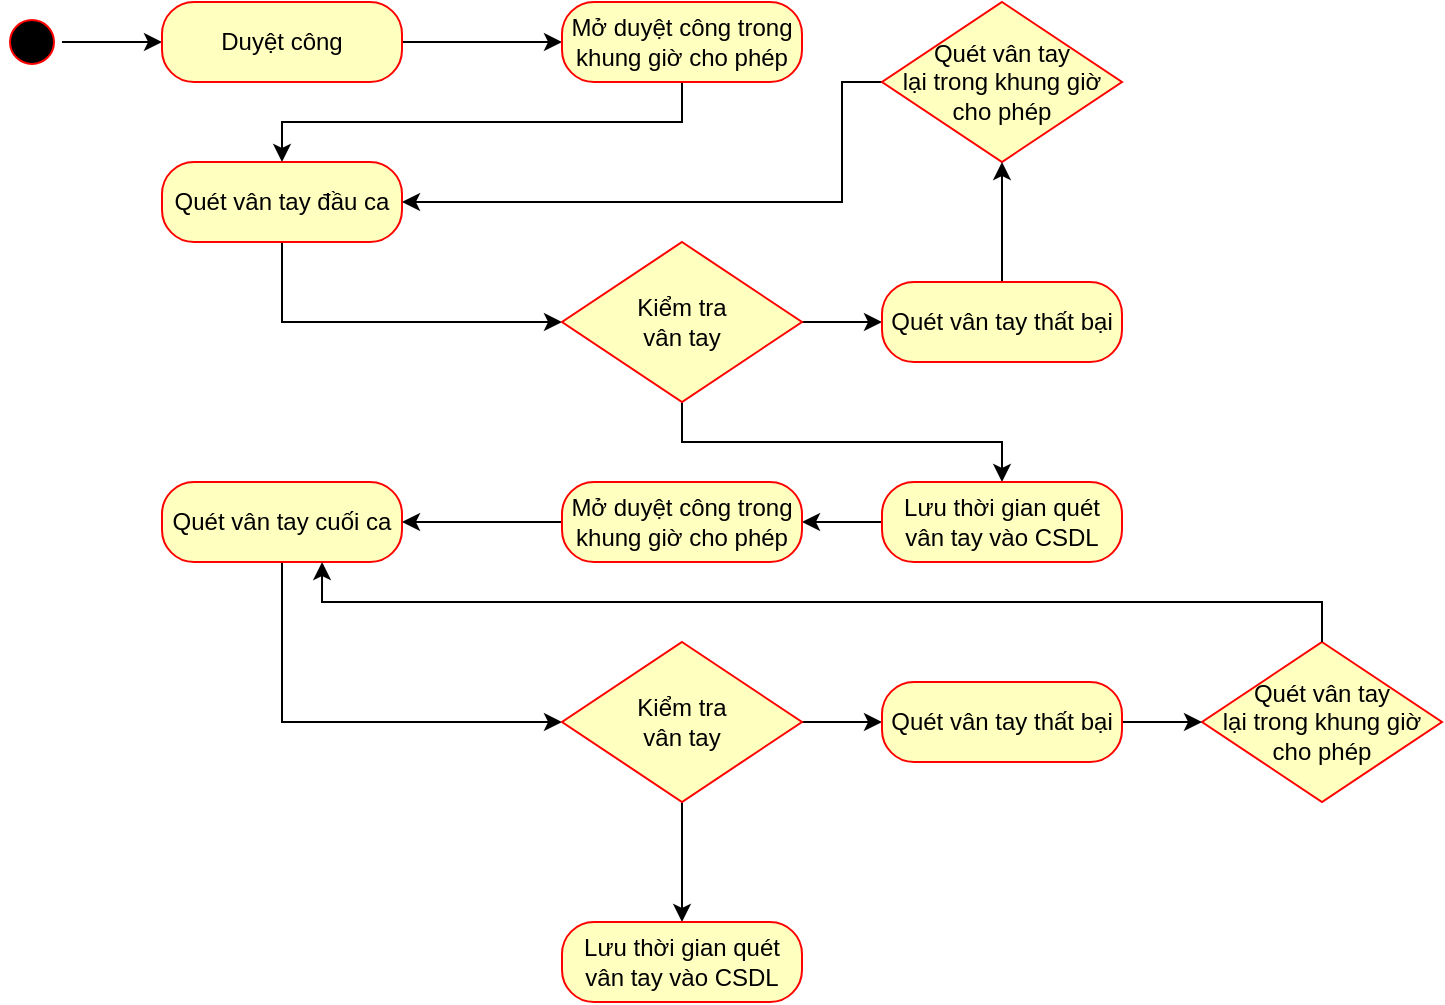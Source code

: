 <mxfile version="26.0.6">
  <diagram name="Page-1" id="3iXytOIehwj7ZDkx1unw">
    <mxGraphModel dx="853" dy="387" grid="1" gridSize="10" guides="1" tooltips="1" connect="1" arrows="1" fold="1" page="1" pageScale="1" pageWidth="850" pageHeight="1100" math="0" shadow="0">
      <root>
        <mxCell id="0" />
        <mxCell id="1" parent="0" />
        <mxCell id="OR3LcchpH6B-QSaoghlQ-7" style="edgeStyle=orthogonalEdgeStyle;rounded=0;orthogonalLoop=1;jettySize=auto;html=1;entryX=0;entryY=0.5;entryDx=0;entryDy=0;" parent="1" source="OR3LcchpH6B-QSaoghlQ-4" target="OR3LcchpH6B-QSaoghlQ-5" edge="1">
          <mxGeometry relative="1" as="geometry" />
        </mxCell>
        <mxCell id="OR3LcchpH6B-QSaoghlQ-4" value="" style="ellipse;html=1;shape=startState;fillColor=#000000;strokeColor=#ff0000;" parent="1" vertex="1">
          <mxGeometry x="40" y="45" width="30" height="30" as="geometry" />
        </mxCell>
        <mxCell id="YnngZR6m_7HpqkviCiB8-5" value="" style="edgeStyle=orthogonalEdgeStyle;rounded=0;orthogonalLoop=1;jettySize=auto;html=1;" edge="1" parent="1" source="OR3LcchpH6B-QSaoghlQ-5" target="YnngZR6m_7HpqkviCiB8-2">
          <mxGeometry relative="1" as="geometry" />
        </mxCell>
        <mxCell id="OR3LcchpH6B-QSaoghlQ-5" value="Duyệt công" style="rounded=1;whiteSpace=wrap;html=1;arcSize=40;fontColor=#000000;fillColor=#ffffc0;strokeColor=#ff0000;" parent="1" vertex="1">
          <mxGeometry x="120" y="40" width="120" height="40" as="geometry" />
        </mxCell>
        <mxCell id="YnngZR6m_7HpqkviCiB8-30" style="edgeStyle=orthogonalEdgeStyle;rounded=0;orthogonalLoop=1;jettySize=auto;html=1;" edge="1" parent="1" source="OR3LcchpH6B-QSaoghlQ-11" target="OR3LcchpH6B-QSaoghlQ-12">
          <mxGeometry relative="1" as="geometry">
            <Array as="points">
              <mxPoint x="180" y="200" />
            </Array>
          </mxGeometry>
        </mxCell>
        <mxCell id="OR3LcchpH6B-QSaoghlQ-11" value="Quét vân tay đầu ca" style="rounded=1;whiteSpace=wrap;html=1;arcSize=40;fontColor=#000000;fillColor=#ffffc0;strokeColor=#ff0000;" parent="1" vertex="1">
          <mxGeometry x="120" y="120" width="120" height="40" as="geometry" />
        </mxCell>
        <mxCell id="YnngZR6m_7HpqkviCiB8-39" value="" style="edgeStyle=orthogonalEdgeStyle;rounded=0;orthogonalLoop=1;jettySize=auto;html=1;" edge="1" parent="1" source="OR3LcchpH6B-QSaoghlQ-12" target="OR3LcchpH6B-QSaoghlQ-14">
          <mxGeometry relative="1" as="geometry" />
        </mxCell>
        <mxCell id="YnngZR6m_7HpqkviCiB8-41" style="edgeStyle=orthogonalEdgeStyle;rounded=0;orthogonalLoop=1;jettySize=auto;html=1;" edge="1" parent="1" source="OR3LcchpH6B-QSaoghlQ-12" target="OR3LcchpH6B-QSaoghlQ-27">
          <mxGeometry relative="1" as="geometry">
            <Array as="points">
              <mxPoint x="380" y="260" />
              <mxPoint x="540" y="260" />
            </Array>
          </mxGeometry>
        </mxCell>
        <mxCell id="OR3LcchpH6B-QSaoghlQ-12" value="Kiểm tra&lt;br&gt;vân tay" style="rhombus;whiteSpace=wrap;html=1;fontColor=#000000;fillColor=#ffffc0;strokeColor=#ff0000;" parent="1" vertex="1">
          <mxGeometry x="320" y="160" width="120" height="80" as="geometry" />
        </mxCell>
        <mxCell id="YnngZR6m_7HpqkviCiB8-31" style="edgeStyle=orthogonalEdgeStyle;rounded=0;orthogonalLoop=1;jettySize=auto;html=1;entryX=1;entryY=0.5;entryDx=0;entryDy=0;" edge="1" parent="1" source="OR3LcchpH6B-QSaoghlQ-13" target="OR3LcchpH6B-QSaoghlQ-11">
          <mxGeometry relative="1" as="geometry">
            <Array as="points">
              <mxPoint x="460" y="80" />
              <mxPoint x="460" y="140" />
            </Array>
          </mxGeometry>
        </mxCell>
        <mxCell id="OR3LcchpH6B-QSaoghlQ-13" value="Quét vân tay&lt;br&gt;lại trong khung giờ&lt;div&gt;cho phép&lt;/div&gt;" style="rhombus;whiteSpace=wrap;html=1;fontColor=#000000;fillColor=#ffffc0;strokeColor=#FF0000;" parent="1" vertex="1">
          <mxGeometry x="480" y="40" width="120" height="80" as="geometry" />
        </mxCell>
        <mxCell id="YnngZR6m_7HpqkviCiB8-40" value="" style="edgeStyle=orthogonalEdgeStyle;rounded=0;orthogonalLoop=1;jettySize=auto;html=1;" edge="1" parent="1" source="OR3LcchpH6B-QSaoghlQ-14" target="OR3LcchpH6B-QSaoghlQ-13">
          <mxGeometry relative="1" as="geometry" />
        </mxCell>
        <mxCell id="OR3LcchpH6B-QSaoghlQ-14" value="Quét vân tay thất bại" style="rounded=1;whiteSpace=wrap;html=1;arcSize=40;fontColor=#000000;fillColor=#ffffc0;strokeColor=#ff0000;" parent="1" vertex="1">
          <mxGeometry x="480" y="180" width="120" height="40" as="geometry" />
        </mxCell>
        <mxCell id="YnngZR6m_7HpqkviCiB8-35" value="" style="edgeStyle=orthogonalEdgeStyle;rounded=0;orthogonalLoop=1;jettySize=auto;html=1;" edge="1" parent="1" source="OR3LcchpH6B-QSaoghlQ-27" target="YnngZR6m_7HpqkviCiB8-22">
          <mxGeometry relative="1" as="geometry" />
        </mxCell>
        <mxCell id="OR3LcchpH6B-QSaoghlQ-27" value="Lưu thời gian quét vân tay vào CSDL" style="rounded=1;whiteSpace=wrap;html=1;arcSize=40;fontColor=#000000;fillColor=#ffffc0;strokeColor=#ff0000;" parent="1" vertex="1">
          <mxGeometry x="480" y="280" width="120" height="40" as="geometry" />
        </mxCell>
        <mxCell id="YnngZR6m_7HpqkviCiB8-33" style="edgeStyle=orthogonalEdgeStyle;rounded=0;orthogonalLoop=1;jettySize=auto;html=1;entryX=0;entryY=0.5;entryDx=0;entryDy=0;" edge="1" parent="1" source="OR3LcchpH6B-QSaoghlQ-33" target="OR3LcchpH6B-QSaoghlQ-37">
          <mxGeometry relative="1" as="geometry">
            <Array as="points">
              <mxPoint x="180" y="400" />
            </Array>
          </mxGeometry>
        </mxCell>
        <mxCell id="OR3LcchpH6B-QSaoghlQ-33" value="Quét vân tay cuối ca" style="rounded=1;whiteSpace=wrap;html=1;arcSize=40;fontColor=#000000;fillColor=#ffffc0;strokeColor=#ff0000;" parent="1" vertex="1">
          <mxGeometry x="120" y="280" width="120" height="40" as="geometry" />
        </mxCell>
        <mxCell id="OR3LcchpH6B-QSaoghlQ-35" value="" style="edgeStyle=orthogonalEdgeStyle;rounded=0;orthogonalLoop=1;jettySize=auto;html=1;" parent="1" source="OR3LcchpH6B-QSaoghlQ-37" target="OR3LcchpH6B-QSaoghlQ-40" edge="1">
          <mxGeometry relative="1" as="geometry" />
        </mxCell>
        <mxCell id="OR3LcchpH6B-QSaoghlQ-36" value="" style="edgeStyle=orthogonalEdgeStyle;rounded=0;orthogonalLoop=1;jettySize=auto;html=1;" parent="1" source="OR3LcchpH6B-QSaoghlQ-37" target="OR3LcchpH6B-QSaoghlQ-41" edge="1">
          <mxGeometry relative="1" as="geometry" />
        </mxCell>
        <mxCell id="OR3LcchpH6B-QSaoghlQ-37" value="Kiểm tra&lt;br&gt;vân tay" style="rhombus;whiteSpace=wrap;html=1;fontColor=#000000;fillColor=#ffffc0;strokeColor=#ff0000;" parent="1" vertex="1">
          <mxGeometry x="320" y="360" width="120" height="80" as="geometry" />
        </mxCell>
        <mxCell id="OR3LcchpH6B-QSaoghlQ-38" value="Quét vân tay&lt;br&gt;lại trong khung giờ&lt;div&gt;cho phép&lt;/div&gt;" style="rhombus;whiteSpace=wrap;html=1;fontColor=#000000;fillColor=#ffffc0;strokeColor=#FF0000;" parent="1" vertex="1">
          <mxGeometry x="640" y="360" width="120" height="80" as="geometry" />
        </mxCell>
        <mxCell id="OR3LcchpH6B-QSaoghlQ-39" value="" style="edgeStyle=orthogonalEdgeStyle;rounded=0;orthogonalLoop=1;jettySize=auto;html=1;" parent="1" source="OR3LcchpH6B-QSaoghlQ-40" target="OR3LcchpH6B-QSaoghlQ-38" edge="1">
          <mxGeometry relative="1" as="geometry" />
        </mxCell>
        <mxCell id="OR3LcchpH6B-QSaoghlQ-40" value="Quét vân tay thất bại" style="rounded=1;whiteSpace=wrap;html=1;arcSize=40;fontColor=#000000;fillColor=#ffffc0;strokeColor=#ff0000;" parent="1" vertex="1">
          <mxGeometry x="480" y="380" width="120" height="40" as="geometry" />
        </mxCell>
        <mxCell id="OR3LcchpH6B-QSaoghlQ-41" value="Lưu thời gian quét vân tay vào CSDL" style="rounded=1;whiteSpace=wrap;html=1;arcSize=40;fontColor=#000000;fillColor=#ffffc0;strokeColor=#ff0000;" parent="1" vertex="1">
          <mxGeometry x="320" y="500" width="120" height="40" as="geometry" />
        </mxCell>
        <mxCell id="YnngZR6m_7HpqkviCiB8-4" style="edgeStyle=orthogonalEdgeStyle;rounded=0;orthogonalLoop=1;jettySize=auto;html=1;entryX=0.5;entryY=0;entryDx=0;entryDy=0;" edge="1" parent="1" source="YnngZR6m_7HpqkviCiB8-2" target="OR3LcchpH6B-QSaoghlQ-11">
          <mxGeometry relative="1" as="geometry">
            <Array as="points">
              <mxPoint x="380" y="100" />
              <mxPoint x="180" y="100" />
            </Array>
          </mxGeometry>
        </mxCell>
        <mxCell id="YnngZR6m_7HpqkviCiB8-2" value="Mở duyệt công trong khung giờ cho phép" style="rounded=1;whiteSpace=wrap;html=1;arcSize=40;fontColor=#000000;fillColor=#ffffc0;strokeColor=#ff0000;" vertex="1" parent="1">
          <mxGeometry x="320" y="40" width="120" height="40" as="geometry" />
        </mxCell>
        <mxCell id="YnngZR6m_7HpqkviCiB8-34" value="" style="edgeStyle=orthogonalEdgeStyle;rounded=0;orthogonalLoop=1;jettySize=auto;html=1;" edge="1" parent="1" source="YnngZR6m_7HpqkviCiB8-22" target="OR3LcchpH6B-QSaoghlQ-33">
          <mxGeometry relative="1" as="geometry" />
        </mxCell>
        <mxCell id="YnngZR6m_7HpqkviCiB8-22" value="Mở duyệt công trong khung giờ cho phép" style="rounded=1;whiteSpace=wrap;html=1;arcSize=40;fontColor=#000000;fillColor=#ffffc0;strokeColor=#ff0000;" vertex="1" parent="1">
          <mxGeometry x="320" y="280" width="120" height="40" as="geometry" />
        </mxCell>
        <mxCell id="YnngZR6m_7HpqkviCiB8-37" style="edgeStyle=orthogonalEdgeStyle;rounded=0;orthogonalLoop=1;jettySize=auto;html=1;entryX=0.667;entryY=1;entryDx=0;entryDy=0;entryPerimeter=0;" edge="1" parent="1" source="OR3LcchpH6B-QSaoghlQ-38" target="OR3LcchpH6B-QSaoghlQ-33">
          <mxGeometry relative="1" as="geometry">
            <Array as="points">
              <mxPoint x="700" y="340" />
              <mxPoint x="200" y="340" />
            </Array>
          </mxGeometry>
        </mxCell>
      </root>
    </mxGraphModel>
  </diagram>
</mxfile>
